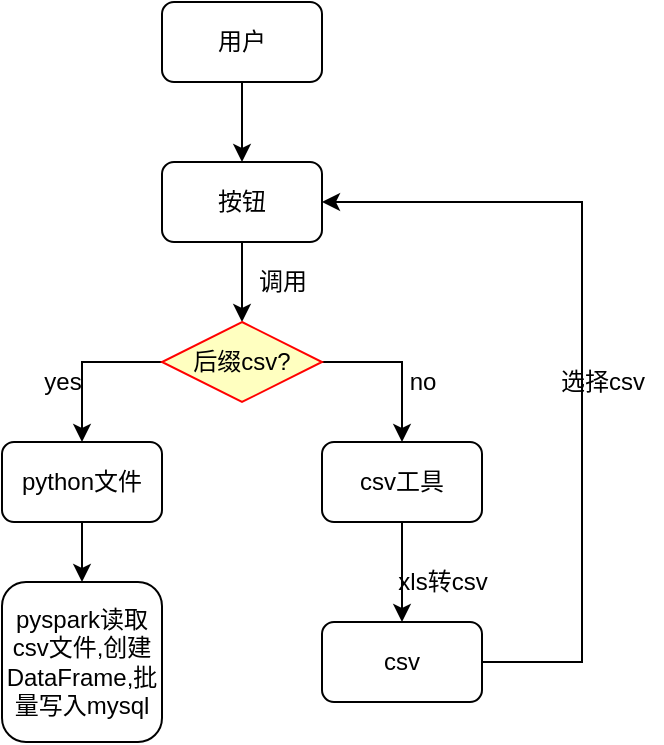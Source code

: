 <mxfile version="16.5.1" type="device"><diagram id="J4Uxzpx3xY5Pn8MeaXfO" name="第 1 页"><mxGraphModel dx="1038" dy="660" grid="1" gridSize="10" guides="1" tooltips="1" connect="1" arrows="1" fold="1" page="1" pageScale="1" pageWidth="827" pageHeight="1169" math="0" shadow="0"><root><mxCell id="0"/><mxCell id="1" parent="0"/><mxCell id="_t1OBCX6jKgWxQykXxJG-29" value="" style="edgeStyle=orthogonalEdgeStyle;rounded=0;orthogonalLoop=1;jettySize=auto;html=1;" edge="1" parent="1" source="_t1OBCX6jKgWxQykXxJG-20"><mxGeometry relative="1" as="geometry"><mxPoint x="320" y="120" as="targetPoint"/></mxGeometry></mxCell><mxCell id="_t1OBCX6jKgWxQykXxJG-20" value="用户" style="rounded=1;whiteSpace=wrap;html=1;" vertex="1" parent="1"><mxGeometry x="280" y="40" width="80" height="40" as="geometry"/></mxCell><mxCell id="_t1OBCX6jKgWxQykXxJG-50" style="edgeStyle=orthogonalEdgeStyle;rounded=0;orthogonalLoop=1;jettySize=auto;html=1;exitX=1;exitY=0.5;exitDx=0;exitDy=0;entryX=0.5;entryY=0;entryDx=0;entryDy=0;" edge="1" parent="1" source="_t1OBCX6jKgWxQykXxJG-41"><mxGeometry relative="1" as="geometry"><mxPoint x="320" y="120" as="targetPoint"/><Array as="points"><mxPoint x="530" y="220"/><mxPoint x="530" y="100"/><mxPoint x="320" y="100"/></Array></mxGeometry></mxCell><mxCell id="_t1OBCX6jKgWxQykXxJG-81" style="edgeStyle=orthogonalEdgeStyle;rounded=0;orthogonalLoop=1;jettySize=auto;html=1;exitX=0.5;exitY=1;exitDx=0;exitDy=0;entryX=0.5;entryY=0;entryDx=0;entryDy=0;" edge="1" parent="1" source="_t1OBCX6jKgWxQykXxJG-61" target="_t1OBCX6jKgWxQykXxJG-74"><mxGeometry relative="1" as="geometry"/></mxCell><mxCell id="_t1OBCX6jKgWxQykXxJG-61" value="按钮" style="rounded=1;whiteSpace=wrap;html=1;" vertex="1" parent="1"><mxGeometry x="280" y="120" width="80" height="40" as="geometry"/></mxCell><mxCell id="_t1OBCX6jKgWxQykXxJG-68" value="" style="edgeStyle=orthogonalEdgeStyle;rounded=0;orthogonalLoop=1;jettySize=auto;html=1;" edge="1" parent="1" source="_t1OBCX6jKgWxQykXxJG-62" target="_t1OBCX6jKgWxQykXxJG-67"><mxGeometry relative="1" as="geometry"/></mxCell><mxCell id="_t1OBCX6jKgWxQykXxJG-62" value="python文件" style="rounded=1;whiteSpace=wrap;html=1;" vertex="1" parent="1"><mxGeometry x="200" y="260" width="80" height="40" as="geometry"/></mxCell><mxCell id="_t1OBCX6jKgWxQykXxJG-66" value="调用" style="text;html=1;align=center;verticalAlign=middle;resizable=0;points=[];autosize=1;strokeColor=none;fillColor=none;" vertex="1" parent="1"><mxGeometry x="320" y="170" width="40" height="20" as="geometry"/></mxCell><mxCell id="_t1OBCX6jKgWxQykXxJG-67" value="pyspark读取csv文件,创建DataFrame,批量写入mysql" style="rounded=1;whiteSpace=wrap;html=1;" vertex="1" parent="1"><mxGeometry x="200" y="330" width="80" height="80" as="geometry"/></mxCell><mxCell id="_t1OBCX6jKgWxQykXxJG-72" value="" style="edgeStyle=orthogonalEdgeStyle;rounded=0;orthogonalLoop=1;jettySize=auto;html=1;" edge="1" parent="1" source="_t1OBCX6jKgWxQykXxJG-69" target="_t1OBCX6jKgWxQykXxJG-71"><mxGeometry relative="1" as="geometry"/></mxCell><mxCell id="_t1OBCX6jKgWxQykXxJG-69" value="csv工具" style="rounded=1;whiteSpace=wrap;html=1;" vertex="1" parent="1"><mxGeometry x="360" y="260" width="80" height="40" as="geometry"/></mxCell><mxCell id="_t1OBCX6jKgWxQykXxJG-82" style="edgeStyle=orthogonalEdgeStyle;rounded=0;orthogonalLoop=1;jettySize=auto;html=1;exitX=1;exitY=0.5;exitDx=0;exitDy=0;entryX=1;entryY=0.5;entryDx=0;entryDy=0;" edge="1" parent="1" source="_t1OBCX6jKgWxQykXxJG-71" target="_t1OBCX6jKgWxQykXxJG-61"><mxGeometry relative="1" as="geometry"><Array as="points"><mxPoint x="490" y="370"/><mxPoint x="490" y="140"/></Array></mxGeometry></mxCell><mxCell id="_t1OBCX6jKgWxQykXxJG-71" value="csv" style="rounded=1;whiteSpace=wrap;html=1;" vertex="1" parent="1"><mxGeometry x="360" y="350" width="80" height="40" as="geometry"/></mxCell><mxCell id="_t1OBCX6jKgWxQykXxJG-73" value="xls转csv" style="text;html=1;align=center;verticalAlign=middle;resizable=0;points=[];autosize=1;strokeColor=none;fillColor=none;" vertex="1" parent="1"><mxGeometry x="390" y="320" width="60" height="20" as="geometry"/></mxCell><mxCell id="_t1OBCX6jKgWxQykXxJG-77" style="edgeStyle=orthogonalEdgeStyle;rounded=0;orthogonalLoop=1;jettySize=auto;html=1;exitX=1;exitY=0.5;exitDx=0;exitDy=0;entryX=0.5;entryY=0;entryDx=0;entryDy=0;" edge="1" parent="1" source="_t1OBCX6jKgWxQykXxJG-74" target="_t1OBCX6jKgWxQykXxJG-69"><mxGeometry relative="1" as="geometry"/></mxCell><mxCell id="_t1OBCX6jKgWxQykXxJG-79" style="edgeStyle=orthogonalEdgeStyle;rounded=0;orthogonalLoop=1;jettySize=auto;html=1;exitX=0;exitY=0.5;exitDx=0;exitDy=0;entryX=0.5;entryY=0;entryDx=0;entryDy=0;" edge="1" parent="1" source="_t1OBCX6jKgWxQykXxJG-74" target="_t1OBCX6jKgWxQykXxJG-62"><mxGeometry relative="1" as="geometry"/></mxCell><mxCell id="_t1OBCX6jKgWxQykXxJG-74" value="后缀csv?" style="rhombus;whiteSpace=wrap;html=1;fillColor=#ffffc0;strokeColor=#ff0000;" vertex="1" parent="1"><mxGeometry x="280" y="200" width="80" height="40" as="geometry"/></mxCell><mxCell id="_t1OBCX6jKgWxQykXxJG-78" value="no" style="text;html=1;align=center;verticalAlign=middle;resizable=0;points=[];autosize=1;strokeColor=none;fillColor=none;" vertex="1" parent="1"><mxGeometry x="395" y="220" width="30" height="20" as="geometry"/></mxCell><mxCell id="_t1OBCX6jKgWxQykXxJG-80" value="yes" style="text;html=1;align=center;verticalAlign=middle;resizable=0;points=[];autosize=1;strokeColor=none;fillColor=none;" vertex="1" parent="1"><mxGeometry x="215" y="220" width="30" height="20" as="geometry"/></mxCell><mxCell id="_t1OBCX6jKgWxQykXxJG-83" value="选择csv" style="text;html=1;align=center;verticalAlign=middle;resizable=0;points=[];autosize=1;strokeColor=none;fillColor=none;" vertex="1" parent="1"><mxGeometry x="470" y="220" width="60" height="20" as="geometry"/></mxCell></root></mxGraphModel></diagram></mxfile>
